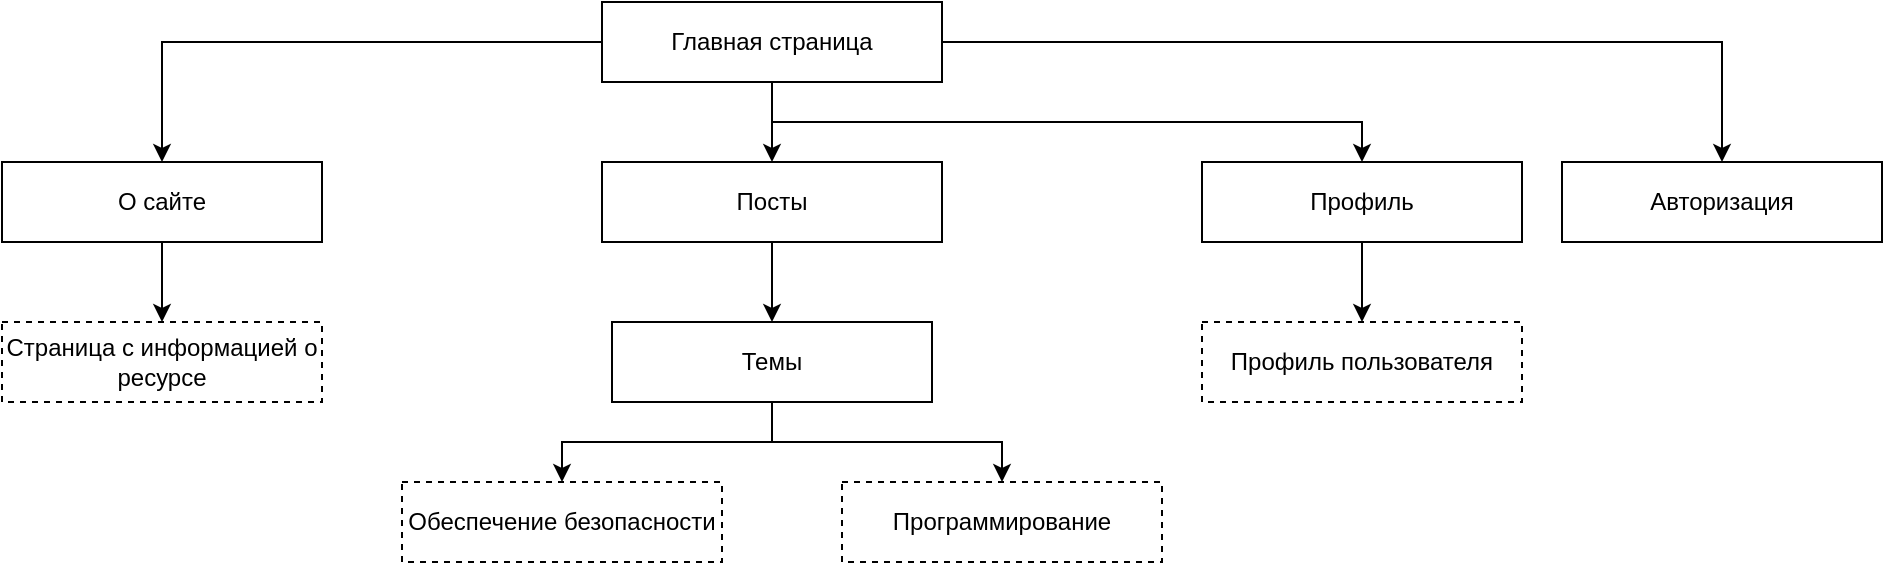 <mxfile version="20.4.0" type="github">
  <diagram id="BzRdHmOQz4b6kzRNyekA" name="Страница 1">
    <mxGraphModel dx="1016" dy="567" grid="1" gridSize="10" guides="1" tooltips="1" connect="1" arrows="1" fold="1" page="1" pageScale="1" pageWidth="2336" pageHeight="1654" math="0" shadow="0">
      <root>
        <mxCell id="0" />
        <mxCell id="1" parent="0" />
        <mxCell id="JQWZ0Ph1uPiR5GWlzoZJ-6" style="edgeStyle=orthogonalEdgeStyle;rounded=0;orthogonalLoop=1;jettySize=auto;html=1;entryX=0.5;entryY=0;entryDx=0;entryDy=0;" parent="1" source="JQWZ0Ph1uPiR5GWlzoZJ-1" target="JQWZ0Ph1uPiR5GWlzoZJ-2" edge="1">
          <mxGeometry relative="1" as="geometry" />
        </mxCell>
        <mxCell id="JQWZ0Ph1uPiR5GWlzoZJ-8" style="edgeStyle=orthogonalEdgeStyle;rounded=0;orthogonalLoop=1;jettySize=auto;html=1;exitX=1;exitY=0.5;exitDx=0;exitDy=0;entryX=0.5;entryY=0;entryDx=0;entryDy=0;" parent="1" source="JQWZ0Ph1uPiR5GWlzoZJ-1" target="JQWZ0Ph1uPiR5GWlzoZJ-5" edge="1">
          <mxGeometry relative="1" as="geometry" />
        </mxCell>
        <mxCell id="JQWZ0Ph1uPiR5GWlzoZJ-9" style="edgeStyle=orthogonalEdgeStyle;rounded=0;orthogonalLoop=1;jettySize=auto;html=1;exitX=0.5;exitY=1;exitDx=0;exitDy=0;entryX=0.5;entryY=0;entryDx=0;entryDy=0;" parent="1" source="JQWZ0Ph1uPiR5GWlzoZJ-1" target="JQWZ0Ph1uPiR5GWlzoZJ-4" edge="1">
          <mxGeometry relative="1" as="geometry" />
        </mxCell>
        <mxCell id="NNqMqbl_Nkgg2ZdsyKyt-6" style="edgeStyle=orthogonalEdgeStyle;rounded=0;orthogonalLoop=1;jettySize=auto;html=1;exitX=0.5;exitY=1;exitDx=0;exitDy=0;" edge="1" parent="1" source="JQWZ0Ph1uPiR5GWlzoZJ-1" target="NNqMqbl_Nkgg2ZdsyKyt-5">
          <mxGeometry relative="1" as="geometry" />
        </mxCell>
        <mxCell id="JQWZ0Ph1uPiR5GWlzoZJ-1" value="Главная страница" style="rounded=0;whiteSpace=wrap;html=1;" parent="1" vertex="1">
          <mxGeometry x="580" y="200" width="170" height="40" as="geometry" />
        </mxCell>
        <mxCell id="NNqMqbl_Nkgg2ZdsyKyt-2" style="edgeStyle=orthogonalEdgeStyle;rounded=0;orthogonalLoop=1;jettySize=auto;html=1;exitX=0.5;exitY=1;exitDx=0;exitDy=0;entryX=0.5;entryY=0;entryDx=0;entryDy=0;" edge="1" parent="1" source="JQWZ0Ph1uPiR5GWlzoZJ-2" target="NNqMqbl_Nkgg2ZdsyKyt-1">
          <mxGeometry relative="1" as="geometry" />
        </mxCell>
        <mxCell id="JQWZ0Ph1uPiR5GWlzoZJ-2" value="О сайте" style="rounded=0;whiteSpace=wrap;html=1;" parent="1" vertex="1">
          <mxGeometry x="280" y="280" width="160" height="40" as="geometry" />
        </mxCell>
        <mxCell id="JQWZ0Ph1uPiR5GWlzoZJ-11" style="edgeStyle=orthogonalEdgeStyle;rounded=0;orthogonalLoop=1;jettySize=auto;html=1;exitX=0.5;exitY=1;exitDx=0;exitDy=0;" parent="1" source="JQWZ0Ph1uPiR5GWlzoZJ-3" target="JQWZ0Ph1uPiR5GWlzoZJ-10" edge="1">
          <mxGeometry relative="1" as="geometry" />
        </mxCell>
        <mxCell id="NNqMqbl_Nkgg2ZdsyKyt-4" style="edgeStyle=orthogonalEdgeStyle;rounded=0;orthogonalLoop=1;jettySize=auto;html=1;exitX=0.5;exitY=1;exitDx=0;exitDy=0;" edge="1" parent="1" source="JQWZ0Ph1uPiR5GWlzoZJ-3" target="NNqMqbl_Nkgg2ZdsyKyt-3">
          <mxGeometry relative="1" as="geometry" />
        </mxCell>
        <mxCell id="JQWZ0Ph1uPiR5GWlzoZJ-3" value="&lt;font style=&quot;vertical-align: inherit;&quot;&gt;&lt;font style=&quot;vertical-align: inherit;&quot;&gt;Темы&lt;/font&gt;&lt;/font&gt;" style="rounded=0;whiteSpace=wrap;html=1;" parent="1" vertex="1">
          <mxGeometry x="585" y="360" width="160" height="40" as="geometry" />
        </mxCell>
        <mxCell id="JQWZ0Ph1uPiR5GWlzoZJ-15" style="edgeStyle=orthogonalEdgeStyle;rounded=0;orthogonalLoop=1;jettySize=auto;html=1;exitX=0.5;exitY=1;exitDx=0;exitDy=0;entryX=0.5;entryY=0;entryDx=0;entryDy=0;" parent="1" source="JQWZ0Ph1uPiR5GWlzoZJ-4" target="JQWZ0Ph1uPiR5GWlzoZJ-14" edge="1">
          <mxGeometry relative="1" as="geometry" />
        </mxCell>
        <mxCell id="JQWZ0Ph1uPiR5GWlzoZJ-4" value="Профиль" style="rounded=0;whiteSpace=wrap;html=1;" parent="1" vertex="1">
          <mxGeometry x="880" y="280" width="160" height="40" as="geometry" />
        </mxCell>
        <mxCell id="JQWZ0Ph1uPiR5GWlzoZJ-5" value="Авторизация" style="rounded=0;whiteSpace=wrap;html=1;" parent="1" vertex="1">
          <mxGeometry x="1060" y="280" width="160" height="40" as="geometry" />
        </mxCell>
        <mxCell id="JQWZ0Ph1uPiR5GWlzoZJ-10" value="Обеспечение безопасности" style="rounded=0;whiteSpace=wrap;html=1;dashed=1;" parent="1" vertex="1">
          <mxGeometry x="480" y="440" width="160" height="40" as="geometry" />
        </mxCell>
        <mxCell id="JQWZ0Ph1uPiR5GWlzoZJ-14" value="&lt;font style=&quot;vertical-align: inherit;&quot;&gt;&lt;font style=&quot;vertical-align: inherit;&quot;&gt;Профиль пользователя&lt;/font&gt;&lt;/font&gt;" style="rounded=0;whiteSpace=wrap;html=1;dashed=1;" parent="1" vertex="1">
          <mxGeometry x="880" y="360" width="160" height="40" as="geometry" />
        </mxCell>
        <mxCell id="NNqMqbl_Nkgg2ZdsyKyt-1" value="&lt;font style=&quot;vertical-align: inherit;&quot;&gt;&lt;font style=&quot;vertical-align: inherit;&quot;&gt;Страница с информацией о ресурсе&lt;/font&gt;&lt;/font&gt;" style="rounded=0;whiteSpace=wrap;html=1;dashed=1;" vertex="1" parent="1">
          <mxGeometry x="280" y="360" width="160" height="40" as="geometry" />
        </mxCell>
        <mxCell id="NNqMqbl_Nkgg2ZdsyKyt-3" value="&lt;font style=&quot;vertical-align: inherit;&quot;&gt;&lt;font style=&quot;vertical-align: inherit;&quot;&gt;Программирование&lt;/font&gt;&lt;/font&gt;" style="rounded=0;whiteSpace=wrap;html=1;dashed=1;" vertex="1" parent="1">
          <mxGeometry x="700" y="440" width="160" height="40" as="geometry" />
        </mxCell>
        <mxCell id="NNqMqbl_Nkgg2ZdsyKyt-7" style="edgeStyle=orthogonalEdgeStyle;rounded=0;orthogonalLoop=1;jettySize=auto;html=1;exitX=0.5;exitY=1;exitDx=0;exitDy=0;" edge="1" parent="1" source="NNqMqbl_Nkgg2ZdsyKyt-5" target="JQWZ0Ph1uPiR5GWlzoZJ-3">
          <mxGeometry relative="1" as="geometry" />
        </mxCell>
        <mxCell id="NNqMqbl_Nkgg2ZdsyKyt-5" value="&lt;font style=&quot;vertical-align: inherit;&quot;&gt;&lt;font style=&quot;vertical-align: inherit;&quot;&gt;&lt;font style=&quot;vertical-align: inherit;&quot;&gt;&lt;font style=&quot;vertical-align: inherit;&quot;&gt;Посты&lt;/font&gt;&lt;/font&gt;&lt;/font&gt;&lt;/font&gt;" style="rounded=0;whiteSpace=wrap;html=1;" vertex="1" parent="1">
          <mxGeometry x="580" y="280" width="170" height="40" as="geometry" />
        </mxCell>
      </root>
    </mxGraphModel>
  </diagram>
</mxfile>
